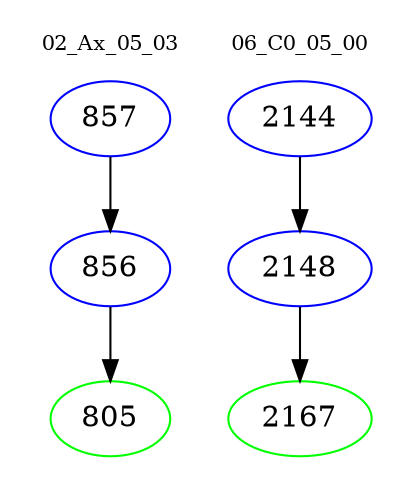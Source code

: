 digraph{
subgraph cluster_0 {
color = white
label = "02_Ax_05_03";
fontsize=10;
T0_857 [label="857", color="blue"]
T0_857 -> T0_856 [color="black"]
T0_856 [label="856", color="blue"]
T0_856 -> T0_805 [color="black"]
T0_805 [label="805", color="green"]
}
subgraph cluster_1 {
color = white
label = "06_C0_05_00";
fontsize=10;
T1_2144 [label="2144", color="blue"]
T1_2144 -> T1_2148 [color="black"]
T1_2148 [label="2148", color="blue"]
T1_2148 -> T1_2167 [color="black"]
T1_2167 [label="2167", color="green"]
}
}
